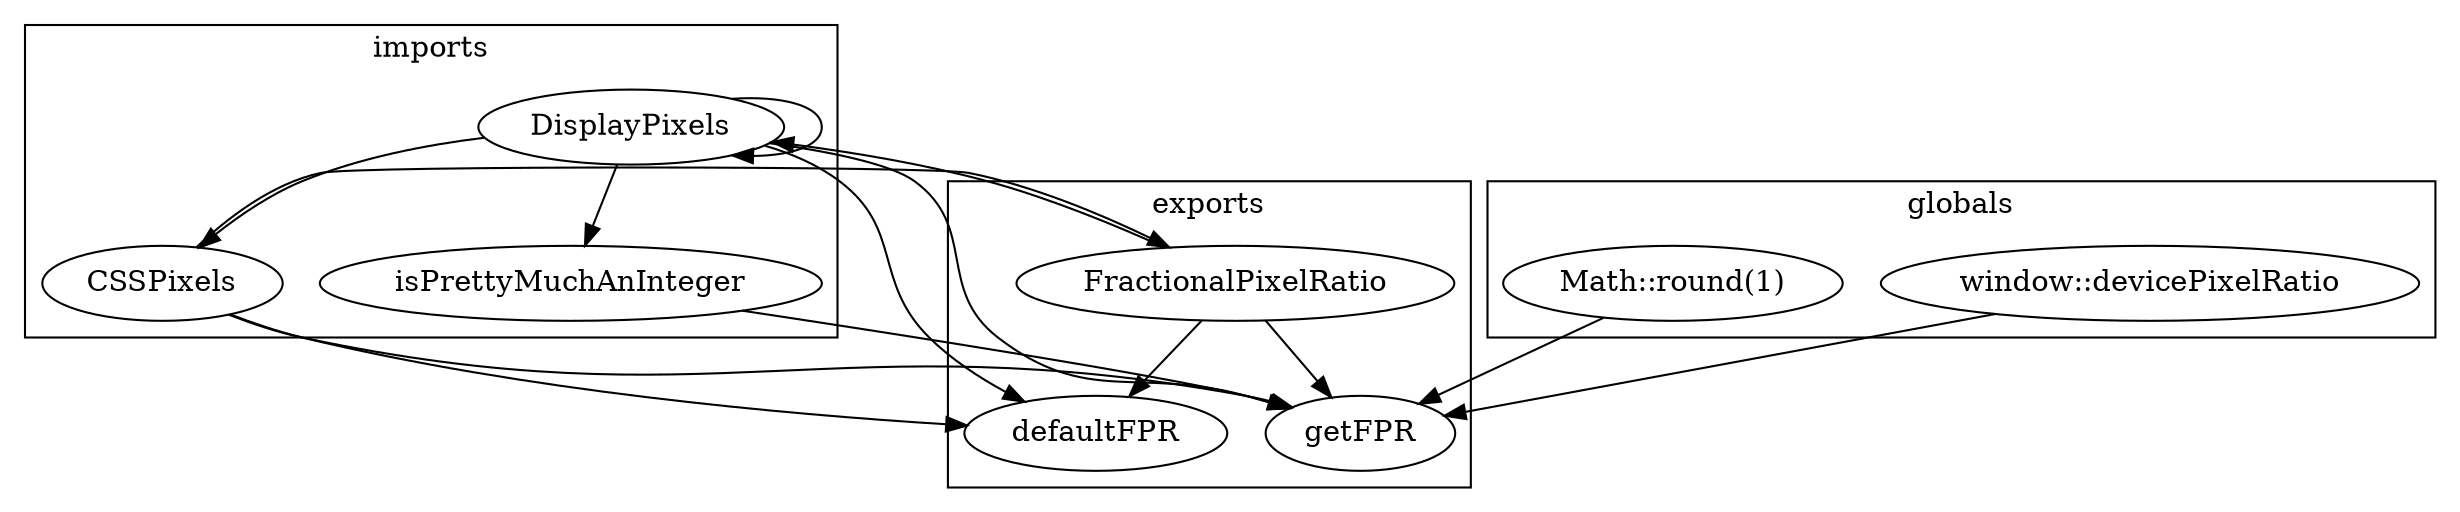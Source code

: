 digraph fpr {
   dpx -> subgraph cluster_imports {
      label=imports
      dpx [label=DisplayPixels]
      cpx [label=CSSPixels]
      isInt [label=isPrettyMuchAnInteger]
   }
   subgraph cluster_globals {
      label=globals
      dpr [label="window::devicePixelRatio"]
      round [label="Math::round(1)"]
   }

   defaultFPR
   fpr [label=FractionalPixelRatio]
   getFPR

   fpr -> dpx
   cpx -> fpr

   dpx -> defaultFPR
   cpx -> defaultFPR
   fpr -> defaultFPR

   dpx -> getFPR
   cpx -> getFPR
   fpr -> getFPR
   isInt -> getFPR
   dpr -> getFPR
   round -> getFPR
   subgraph cluster_exports {
      label=exports
      fpr
      defaultFPR
      getFPR
   }
}
